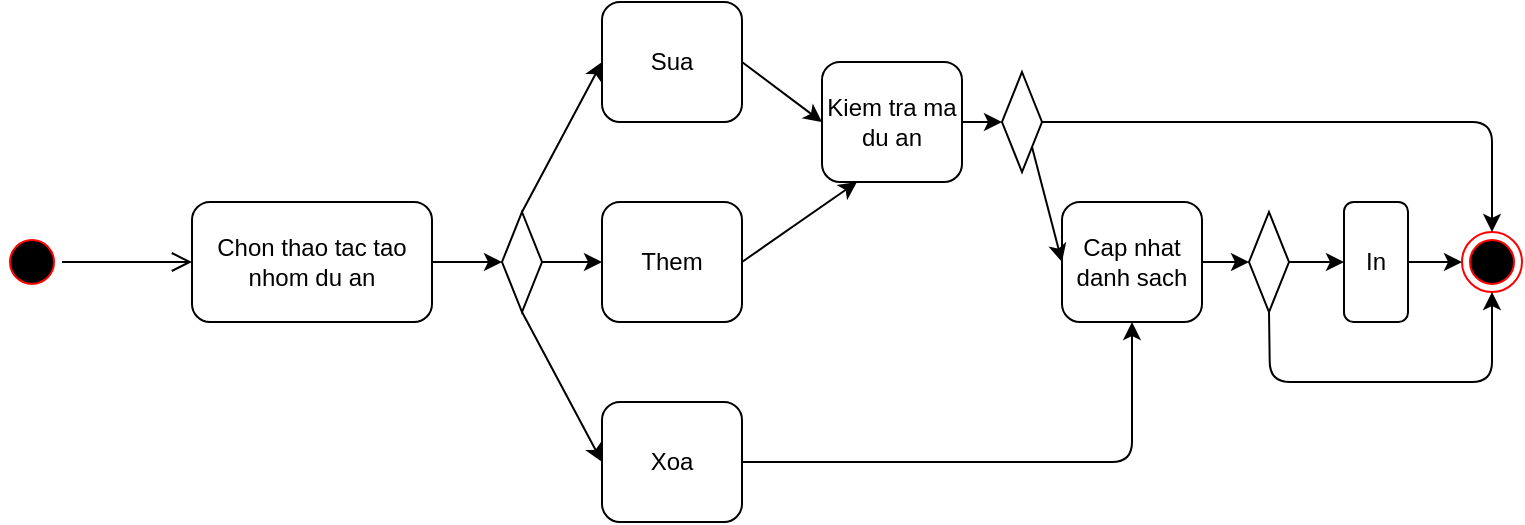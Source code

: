 <mxfile version="10.6.5" type="github"><diagram id="OSG4xYFCyWpGmii5EU2i" name="Page-1"><mxGraphModel dx="948" dy="590" grid="1" gridSize="10" guides="1" tooltips="1" connect="1" arrows="1" fold="1" page="1" pageScale="1" pageWidth="827" pageHeight="1169" math="0" shadow="0"><root><mxCell id="0"/><mxCell id="1" parent="0"/><mxCell id="JZXN3xkrwBrsS_Avnh_L-1" value="" style="ellipse;html=1;shape=startState;fillColor=#000000;strokeColor=#ff0000;" vertex="1" parent="1"><mxGeometry x="130" y="205" width="30" height="30" as="geometry"/></mxCell><mxCell id="JZXN3xkrwBrsS_Avnh_L-2" value="" style="edgeStyle=orthogonalEdgeStyle;html=1;verticalAlign=bottom;endArrow=open;endSize=8;strokeColor=#000000;entryX=0;entryY=0.5;entryDx=0;entryDy=0;" edge="1" source="JZXN3xkrwBrsS_Avnh_L-1" parent="1" target="JZXN3xkrwBrsS_Avnh_L-3"><mxGeometry relative="1" as="geometry"><mxPoint x="345" y="220" as="targetPoint"/><Array as="points"><mxPoint x="210" y="220"/><mxPoint x="210" y="220"/></Array></mxGeometry></mxCell><mxCell id="JZXN3xkrwBrsS_Avnh_L-3" value="Chon thao tac tao nhom du an" style="rounded=1;whiteSpace=wrap;html=1;" vertex="1" parent="1"><mxGeometry x="225" y="190" width="120" height="60" as="geometry"/></mxCell><mxCell id="JZXN3xkrwBrsS_Avnh_L-4" value="" style="endArrow=classic;html=1;exitX=1;exitY=0.5;exitDx=0;exitDy=0;entryX=0;entryY=0.5;entryDx=0;entryDy=0;" edge="1" parent="1" source="JZXN3xkrwBrsS_Avnh_L-3"><mxGeometry width="50" height="50" relative="1" as="geometry"><mxPoint x="250" y="380" as="sourcePoint"/><mxPoint x="380" y="220" as="targetPoint"/></mxGeometry></mxCell><mxCell id="JZXN3xkrwBrsS_Avnh_L-6" value="" style="rhombus;whiteSpace=wrap;html=1;" vertex="1" parent="1"><mxGeometry x="380" y="195" width="20" height="50" as="geometry"/></mxCell><mxCell id="JZXN3xkrwBrsS_Avnh_L-8" value="Them" style="rounded=1;whiteSpace=wrap;html=1;" vertex="1" parent="1"><mxGeometry x="430" y="190" width="70" height="60" as="geometry"/></mxCell><mxCell id="JZXN3xkrwBrsS_Avnh_L-9" value="" style="endArrow=classic;html=1;exitX=1;exitY=0.5;exitDx=0;exitDy=0;entryX=0;entryY=0.5;entryDx=0;entryDy=0;" edge="1" parent="1" source="JZXN3xkrwBrsS_Avnh_L-6" target="JZXN3xkrwBrsS_Avnh_L-8"><mxGeometry width="50" height="50" relative="1" as="geometry"><mxPoint x="250" y="440" as="sourcePoint"/><mxPoint x="300" y="390" as="targetPoint"/></mxGeometry></mxCell><mxCell id="JZXN3xkrwBrsS_Avnh_L-11" value="" style="ellipse;html=1;shape=endState;fillColor=#000000;strokeColor=#ff0000;" vertex="1" parent="1"><mxGeometry x="860" y="205" width="30" height="30" as="geometry"/></mxCell><mxCell id="JZXN3xkrwBrsS_Avnh_L-15" value="Xoa" style="rounded=1;whiteSpace=wrap;html=1;" vertex="1" parent="1"><mxGeometry x="430" y="290" width="70" height="60" as="geometry"/></mxCell><mxCell id="JZXN3xkrwBrsS_Avnh_L-16" value="Sua" style="rounded=1;whiteSpace=wrap;html=1;" vertex="1" parent="1"><mxGeometry x="430" y="90" width="70" height="60" as="geometry"/></mxCell><mxCell id="JZXN3xkrwBrsS_Avnh_L-17" value="" style="endArrow=classic;html=1;exitX=0.5;exitY=0;exitDx=0;exitDy=0;entryX=0;entryY=0.5;entryDx=0;entryDy=0;" edge="1" parent="1" source="JZXN3xkrwBrsS_Avnh_L-6" target="JZXN3xkrwBrsS_Avnh_L-16"><mxGeometry width="50" height="50" relative="1" as="geometry"><mxPoint x="340" y="340" as="sourcePoint"/><mxPoint x="390" y="290" as="targetPoint"/></mxGeometry></mxCell><mxCell id="JZXN3xkrwBrsS_Avnh_L-18" value="" style="endArrow=classic;html=1;exitX=0.5;exitY=1;exitDx=0;exitDy=0;entryX=0;entryY=0.5;entryDx=0;entryDy=0;" edge="1" parent="1" source="JZXN3xkrwBrsS_Avnh_L-6" target="JZXN3xkrwBrsS_Avnh_L-15"><mxGeometry width="50" height="50" relative="1" as="geometry"><mxPoint x="300" y="360" as="sourcePoint"/><mxPoint x="350" y="310" as="targetPoint"/></mxGeometry></mxCell><mxCell id="JZXN3xkrwBrsS_Avnh_L-19" value="Kiem tra ma du an" style="rounded=1;whiteSpace=wrap;html=1;" vertex="1" parent="1"><mxGeometry x="540" y="120" width="70" height="60" as="geometry"/></mxCell><mxCell id="JZXN3xkrwBrsS_Avnh_L-20" value="" style="endArrow=classic;html=1;exitX=1;exitY=0.5;exitDx=0;exitDy=0;entryX=0;entryY=0.5;entryDx=0;entryDy=0;" edge="1" parent="1" source="JZXN3xkrwBrsS_Avnh_L-16" target="JZXN3xkrwBrsS_Avnh_L-19"><mxGeometry width="50" height="50" relative="1" as="geometry"><mxPoint x="560" y="160" as="sourcePoint"/><mxPoint x="610" y="110" as="targetPoint"/></mxGeometry></mxCell><mxCell id="JZXN3xkrwBrsS_Avnh_L-21" value="" style="endArrow=classic;html=1;exitX=1;exitY=0.5;exitDx=0;exitDy=0;entryX=0.25;entryY=1;entryDx=0;entryDy=0;" edge="1" parent="1" source="JZXN3xkrwBrsS_Avnh_L-8" target="JZXN3xkrwBrsS_Avnh_L-19"><mxGeometry width="50" height="50" relative="1" as="geometry"><mxPoint x="240" y="400" as="sourcePoint"/><mxPoint x="290" y="350" as="targetPoint"/></mxGeometry></mxCell><mxCell id="JZXN3xkrwBrsS_Avnh_L-22" value="Cap nhat danh sach" style="rounded=1;whiteSpace=wrap;html=1;" vertex="1" parent="1"><mxGeometry x="660" y="190" width="70" height="60" as="geometry"/></mxCell><mxCell id="JZXN3xkrwBrsS_Avnh_L-23" value="" style="endArrow=classic;html=1;exitX=1;exitY=0.5;exitDx=0;exitDy=0;entryX=0;entryY=0.5;entryDx=0;entryDy=0;" edge="1" parent="1" source="JZXN3xkrwBrsS_Avnh_L-19" target="JZXN3xkrwBrsS_Avnh_L-24"><mxGeometry width="50" height="50" relative="1" as="geometry"><mxPoint x="670" y="470" as="sourcePoint"/><mxPoint x="620" y="280" as="targetPoint"/></mxGeometry></mxCell><mxCell id="JZXN3xkrwBrsS_Avnh_L-24" value="" style="rhombus;whiteSpace=wrap;html=1;" vertex="1" parent="1"><mxGeometry x="630" y="125" width="20" height="50" as="geometry"/></mxCell><mxCell id="JZXN3xkrwBrsS_Avnh_L-25" value="" style="endArrow=classic;html=1;exitX=1;exitY=1;exitDx=0;exitDy=0;entryX=0;entryY=0.5;entryDx=0;entryDy=0;" edge="1" parent="1" source="JZXN3xkrwBrsS_Avnh_L-24" target="JZXN3xkrwBrsS_Avnh_L-22"><mxGeometry width="50" height="50" relative="1" as="geometry"><mxPoint x="560" y="440" as="sourcePoint"/><mxPoint x="610" y="390" as="targetPoint"/></mxGeometry></mxCell><mxCell id="JZXN3xkrwBrsS_Avnh_L-26" value="" style="endArrow=classic;html=1;exitX=1;exitY=0.5;exitDx=0;exitDy=0;entryX=0.5;entryY=0;entryDx=0;entryDy=0;" edge="1" parent="1" source="JZXN3xkrwBrsS_Avnh_L-24" target="JZXN3xkrwBrsS_Avnh_L-11"><mxGeometry width="50" height="50" relative="1" as="geometry"><mxPoint x="590" y="370" as="sourcePoint"/><mxPoint x="640" y="320" as="targetPoint"/><Array as="points"><mxPoint x="875" y="150"/></Array></mxGeometry></mxCell><mxCell id="JZXN3xkrwBrsS_Avnh_L-27" value="" style="endArrow=classic;html=1;exitX=1;exitY=0.5;exitDx=0;exitDy=0;entryX=0.5;entryY=1;entryDx=0;entryDy=0;" edge="1" parent="1" source="JZXN3xkrwBrsS_Avnh_L-15" target="JZXN3xkrwBrsS_Avnh_L-22"><mxGeometry width="50" height="50" relative="1" as="geometry"><mxPoint x="430" y="440" as="sourcePoint"/><mxPoint x="690" y="320" as="targetPoint"/><Array as="points"><mxPoint x="695" y="320"/></Array></mxGeometry></mxCell><mxCell id="JZXN3xkrwBrsS_Avnh_L-28" value="" style="rhombus;whiteSpace=wrap;html=1;" vertex="1" parent="1"><mxGeometry x="753.5" y="195" width="20" height="50" as="geometry"/></mxCell><mxCell id="JZXN3xkrwBrsS_Avnh_L-29" value="" style="endArrow=classic;html=1;exitX=1;exitY=0.5;exitDx=0;exitDy=0;entryX=0;entryY=0.5;entryDx=0;entryDy=0;" edge="1" parent="1" source="JZXN3xkrwBrsS_Avnh_L-22" target="JZXN3xkrwBrsS_Avnh_L-28"><mxGeometry width="50" height="50" relative="1" as="geometry"><mxPoint x="710" y="410" as="sourcePoint"/><mxPoint x="760" y="360" as="targetPoint"/></mxGeometry></mxCell><mxCell id="JZXN3xkrwBrsS_Avnh_L-30" value="" style="endArrow=classic;html=1;exitX=1;exitY=0.5;exitDx=0;exitDy=0;entryX=0;entryY=0.5;entryDx=0;entryDy=0;" edge="1" parent="1" source="JZXN3xkrwBrsS_Avnh_L-28" target="JZXN3xkrwBrsS_Avnh_L-31"><mxGeometry width="50" height="50" relative="1" as="geometry"><mxPoint x="780" y="450" as="sourcePoint"/><mxPoint x="830" y="400" as="targetPoint"/></mxGeometry></mxCell><mxCell id="JZXN3xkrwBrsS_Avnh_L-31" value="In" style="rounded=1;whiteSpace=wrap;html=1;" vertex="1" parent="1"><mxGeometry x="801" y="190" width="32" height="60" as="geometry"/></mxCell><mxCell id="JZXN3xkrwBrsS_Avnh_L-32" value="" style="endArrow=classic;html=1;exitX=0.5;exitY=1;exitDx=0;exitDy=0;entryX=0.5;entryY=1;entryDx=0;entryDy=0;" edge="1" parent="1" source="JZXN3xkrwBrsS_Avnh_L-28" target="JZXN3xkrwBrsS_Avnh_L-11"><mxGeometry width="50" height="50" relative="1" as="geometry"><mxPoint x="770" y="480" as="sourcePoint"/><mxPoint x="820" y="430" as="targetPoint"/><Array as="points"><mxPoint x="764" y="280"/><mxPoint x="875" y="280"/></Array></mxGeometry></mxCell><mxCell id="JZXN3xkrwBrsS_Avnh_L-33" value="" style="endArrow=classic;html=1;exitX=1;exitY=0.5;exitDx=0;exitDy=0;entryX=0;entryY=0.5;entryDx=0;entryDy=0;" edge="1" parent="1" source="JZXN3xkrwBrsS_Avnh_L-31" target="JZXN3xkrwBrsS_Avnh_L-11"><mxGeometry width="50" height="50" relative="1" as="geometry"><mxPoint x="750" y="390" as="sourcePoint"/><mxPoint x="800" y="340" as="targetPoint"/></mxGeometry></mxCell></root></mxGraphModel></diagram></mxfile>